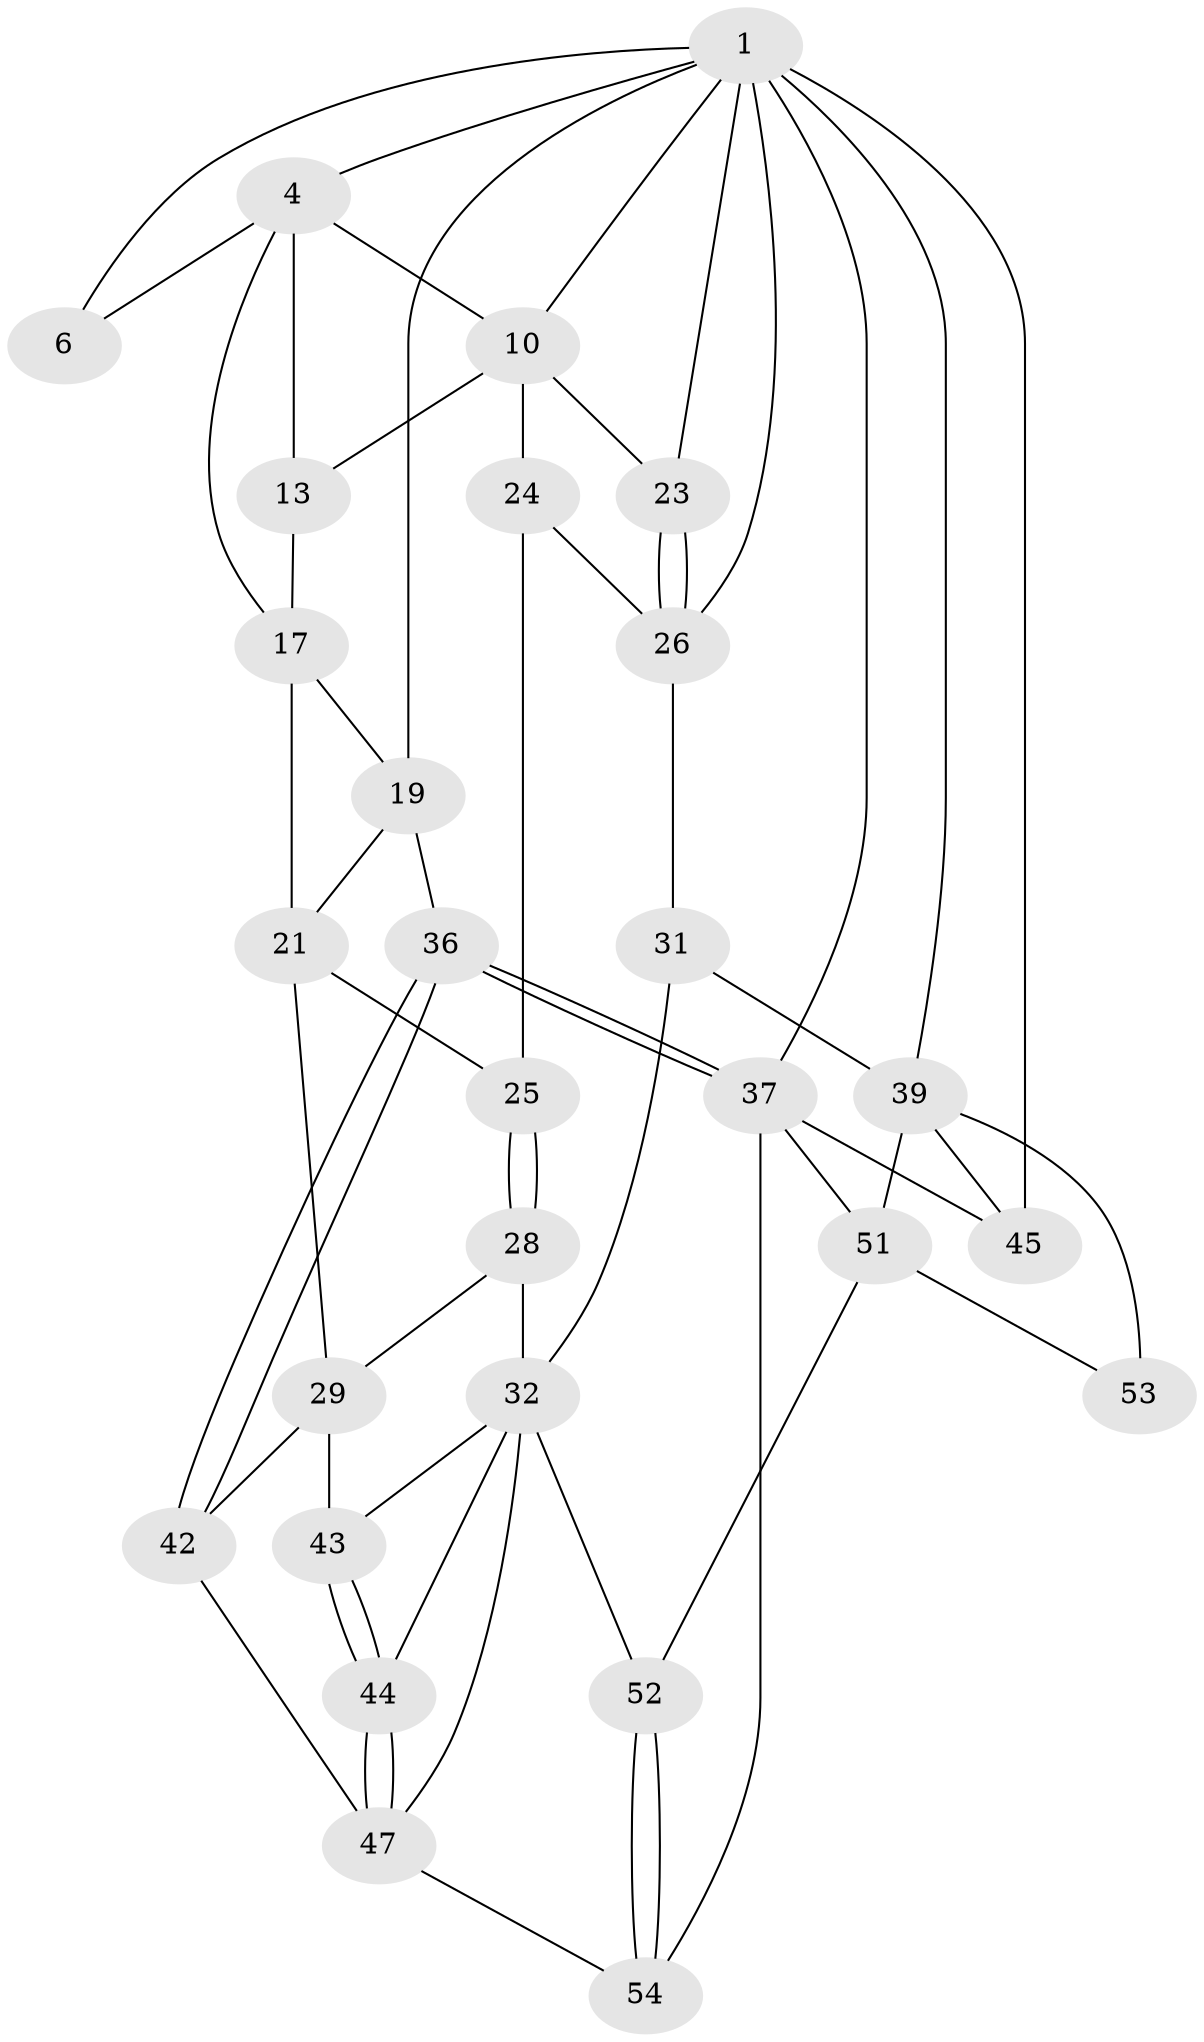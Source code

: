 // original degree distribution, {3: 0.03508771929824561, 6: 0.24561403508771928, 5: 0.42105263157894735, 4: 0.2982456140350877}
// Generated by graph-tools (version 1.1) at 2025/17/03/09/25 04:17:03]
// undirected, 28 vertices, 60 edges
graph export_dot {
graph [start="1"]
  node [color=gray90,style=filled];
  1 [pos="+1+0",super="+2+7"];
  4 [pos="+0.03932019089264689+0",super="+14+5"];
  6 [pos="+0.6287905752384775+0"];
  10 [pos="+0.314260629739633+0.12916599269089513",super="+11"];
  13 [pos="+0.24151793596272028+0.2717546654788542"];
  17 [pos="+0.09171270968468939+0.27437613550566275",super="+18+20"];
  19 [pos="+0+0.1102750365842788",super="+35"];
  21 [pos="+0.12369768462491314+0.38929798567260837",super="+22"];
  23 [pos="+0.6389212193762434+0.3650052703536886"];
  24 [pos="+0.28328089683536917+0.3355532520500702"];
  25 [pos="+0.2448269396090631+0.4043936769304446"];
  26 [pos="+0.649790137661381+0.4758036049889959",super="+27"];
  28 [pos="+0.24735926653679893+0.4318847269736266"];
  29 [pos="+0.10048512175094179+0.5607466877514617",super="+41"];
  31 [pos="+0.6398536927358589+0.534143396091777"];
  32 [pos="+0.5841582551301306+0.5688169258849927",super="+49+33"];
  36 [pos="+0+0.7703079547162109"];
  37 [pos="+0+1",super="+57"];
  39 [pos="+0.8323056827615977+0.5557172877913924",super="+40+46"];
  42 [pos="+0.09169707222924199+0.690204100900683"];
  43 [pos="+0.26284943455575943+0.6053748174943155"];
  44 [pos="+0.2667542931158483+0.7783682773701979"];
  45 [pos="+1+0.8103131912853171"];
  47 [pos="+0.25396132562624335+0.8590326358334625",super="+48"];
  51 [pos="+0.6481963563357697+0.9636110584874577",super="+56"];
  52 [pos="+0.5335676796419835+0.8916816779515724"];
  53 [pos="+0.8894140888194648+0.8292746399188483"];
  54 [pos="+0.24131287621985845+1",super="+55"];
  1 -- 19;
  1 -- 4;
  1 -- 37;
  1 -- 39;
  1 -- 45 [weight=2];
  1 -- 10;
  1 -- 6;
  1 -- 23;
  1 -- 26;
  4 -- 17;
  4 -- 13;
  4 -- 10;
  4 -- 6;
  10 -- 24;
  10 -- 13;
  10 -- 23;
  13 -- 17;
  17 -- 19;
  17 -- 21 [weight=2];
  19 -- 36;
  19 -- 21;
  21 -- 25;
  21 -- 29;
  23 -- 26;
  23 -- 26;
  24 -- 25;
  24 -- 26;
  25 -- 28;
  25 -- 28;
  26 -- 31;
  28 -- 29;
  28 -- 32;
  29 -- 42;
  29 -- 43;
  31 -- 32;
  31 -- 39;
  32 -- 52;
  32 -- 47;
  32 -- 43;
  32 -- 44;
  36 -- 37;
  36 -- 37;
  36 -- 42;
  36 -- 42;
  37 -- 51;
  37 -- 45;
  37 -- 54 [weight=2];
  39 -- 53 [weight=2];
  39 -- 51;
  39 -- 45;
  42 -- 47;
  43 -- 44;
  43 -- 44;
  44 -- 47;
  44 -- 47;
  47 -- 54;
  51 -- 52;
  51 -- 53;
  52 -- 54;
  52 -- 54;
}
